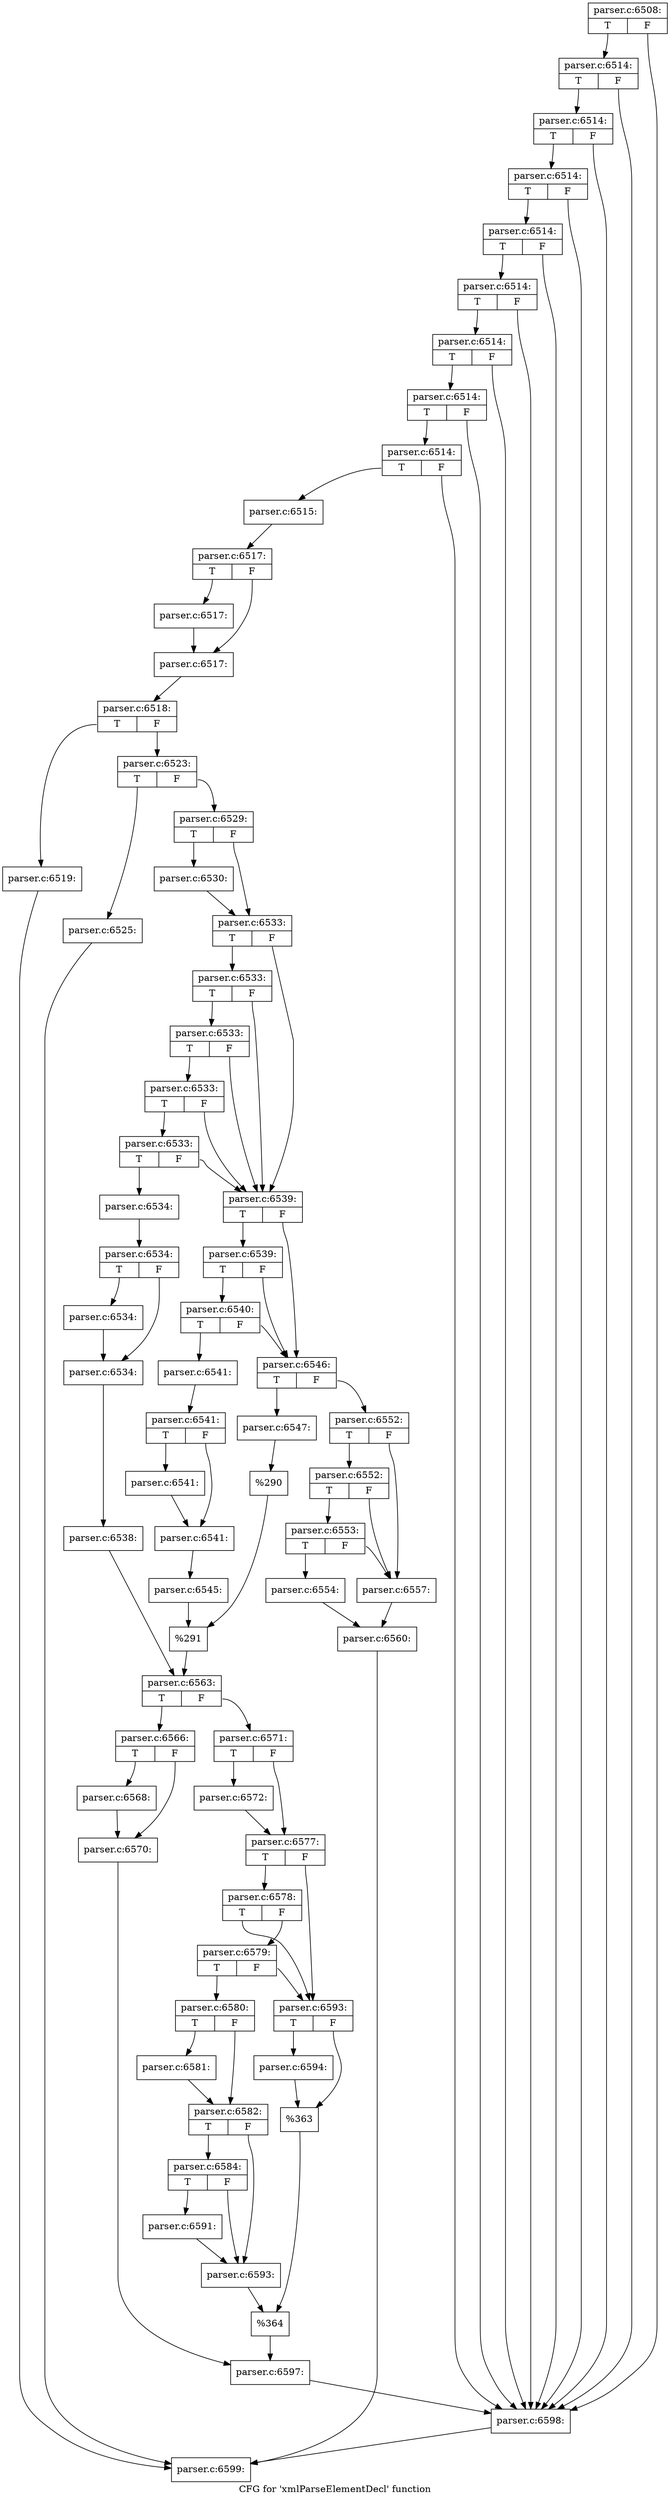digraph "CFG for 'xmlParseElementDecl' function" {
	label="CFG for 'xmlParseElementDecl' function";

	Node0x55d73bae93f0 [shape=record,label="{parser.c:6508:|{<s0>T|<s1>F}}"];
	Node0x55d73bae93f0:s0 -> Node0x55d73baefad0;
	Node0x55d73bae93f0:s1 -> Node0x55d73baef820;
	Node0x55d73baefad0 [shape=record,label="{parser.c:6514:|{<s0>T|<s1>F}}"];
	Node0x55d73baefad0:s0 -> Node0x55d73baefa80;
	Node0x55d73baefad0:s1 -> Node0x55d73baef820;
	Node0x55d73baefa80 [shape=record,label="{parser.c:6514:|{<s0>T|<s1>F}}"];
	Node0x55d73baefa80:s0 -> Node0x55d73baefa30;
	Node0x55d73baefa80:s1 -> Node0x55d73baef820;
	Node0x55d73baefa30 [shape=record,label="{parser.c:6514:|{<s0>T|<s1>F}}"];
	Node0x55d73baefa30:s0 -> Node0x55d73baef9e0;
	Node0x55d73baefa30:s1 -> Node0x55d73baef820;
	Node0x55d73baef9e0 [shape=record,label="{parser.c:6514:|{<s0>T|<s1>F}}"];
	Node0x55d73baef9e0:s0 -> Node0x55d73baef990;
	Node0x55d73baef9e0:s1 -> Node0x55d73baef820;
	Node0x55d73baef990 [shape=record,label="{parser.c:6514:|{<s0>T|<s1>F}}"];
	Node0x55d73baef990:s0 -> Node0x55d73baef940;
	Node0x55d73baef990:s1 -> Node0x55d73baef820;
	Node0x55d73baef940 [shape=record,label="{parser.c:6514:|{<s0>T|<s1>F}}"];
	Node0x55d73baef940:s0 -> Node0x55d73baef8f0;
	Node0x55d73baef940:s1 -> Node0x55d73baef820;
	Node0x55d73baef8f0 [shape=record,label="{parser.c:6514:|{<s0>T|<s1>F}}"];
	Node0x55d73baef8f0:s0 -> Node0x55d73baef870;
	Node0x55d73baef8f0:s1 -> Node0x55d73baef820;
	Node0x55d73baef870 [shape=record,label="{parser.c:6514:|{<s0>T|<s1>F}}"];
	Node0x55d73baef870:s0 -> Node0x55d73baef7d0;
	Node0x55d73baef870:s1 -> Node0x55d73baef820;
	Node0x55d73baef7d0 [shape=record,label="{parser.c:6515:}"];
	Node0x55d73baef7d0 -> Node0x55d73baf2a70;
	Node0x55d73baf2a70 [shape=record,label="{parser.c:6517:|{<s0>T|<s1>F}}"];
	Node0x55d73baf2a70:s0 -> Node0x55d73baf3540;
	Node0x55d73baf2a70:s1 -> Node0x55d73baf3590;
	Node0x55d73baf3540 [shape=record,label="{parser.c:6517:}"];
	Node0x55d73baf3540 -> Node0x55d73baf3590;
	Node0x55d73baf3590 [shape=record,label="{parser.c:6517:}"];
	Node0x55d73baf3590 -> Node0x55d73baf29d0;
	Node0x55d73baf29d0 [shape=record,label="{parser.c:6518:|{<s0>T|<s1>F}}"];
	Node0x55d73baf29d0:s0 -> Node0x55d73baf2a20;
	Node0x55d73baf29d0:s1 -> Node0x55d73baf3e00;
	Node0x55d73baf2a20 [shape=record,label="{parser.c:6519:}"];
	Node0x55d73baf2a20 -> Node0x55d73bae08b0;
	Node0x55d73baf3e00 [shape=record,label="{parser.c:6523:|{<s0>T|<s1>F}}"];
	Node0x55d73baf3e00:s0 -> Node0x55d73baf4950;
	Node0x55d73baf3e00:s1 -> Node0x55d73baf49a0;
	Node0x55d73baf4950 [shape=record,label="{parser.c:6525:}"];
	Node0x55d73baf4950 -> Node0x55d73bae08b0;
	Node0x55d73baf49a0 [shape=record,label="{parser.c:6529:|{<s0>T|<s1>F}}"];
	Node0x55d73baf49a0:s0 -> Node0x55d73baf52a0;
	Node0x55d73baf49a0:s1 -> Node0x55d73baf52f0;
	Node0x55d73baf52a0 [shape=record,label="{parser.c:6530:}"];
	Node0x55d73baf52a0 -> Node0x55d73baf52f0;
	Node0x55d73baf52f0 [shape=record,label="{parser.c:6533:|{<s0>T|<s1>F}}"];
	Node0x55d73baf52f0:s0 -> Node0x55d73baf5d40;
	Node0x55d73baf52f0:s1 -> Node0x55d73baf5bd0;
	Node0x55d73baf5d40 [shape=record,label="{parser.c:6533:|{<s0>T|<s1>F}}"];
	Node0x55d73baf5d40:s0 -> Node0x55d73baf5cf0;
	Node0x55d73baf5d40:s1 -> Node0x55d73baf5bd0;
	Node0x55d73baf5cf0 [shape=record,label="{parser.c:6533:|{<s0>T|<s1>F}}"];
	Node0x55d73baf5cf0:s0 -> Node0x55d73baf5ca0;
	Node0x55d73baf5cf0:s1 -> Node0x55d73baf5bd0;
	Node0x55d73baf5ca0 [shape=record,label="{parser.c:6533:|{<s0>T|<s1>F}}"];
	Node0x55d73baf5ca0:s0 -> Node0x55d73baf5c20;
	Node0x55d73baf5ca0:s1 -> Node0x55d73baf5bd0;
	Node0x55d73baf5c20 [shape=record,label="{parser.c:6533:|{<s0>T|<s1>F}}"];
	Node0x55d73baf5c20:s0 -> Node0x55d73baf5b30;
	Node0x55d73baf5c20:s1 -> Node0x55d73baf5bd0;
	Node0x55d73baf5b30 [shape=record,label="{parser.c:6534:}"];
	Node0x55d73baf5b30 -> Node0x55d73baf76f0;
	Node0x55d73baf76f0 [shape=record,label="{parser.c:6534:|{<s0>T|<s1>F}}"];
	Node0x55d73baf76f0:s0 -> Node0x55d73baf8160;
	Node0x55d73baf76f0:s1 -> Node0x55d73baf81b0;
	Node0x55d73baf8160 [shape=record,label="{parser.c:6534:}"];
	Node0x55d73baf8160 -> Node0x55d73baf81b0;
	Node0x55d73baf81b0 [shape=record,label="{parser.c:6534:}"];
	Node0x55d73baf81b0 -> Node0x55d73baf7650;
	Node0x55d73baf7650 [shape=record,label="{parser.c:6538:}"];
	Node0x55d73baf7650 -> Node0x55d73baf5b80;
	Node0x55d73baf5bd0 [shape=record,label="{parser.c:6539:|{<s0>T|<s1>F}}"];
	Node0x55d73baf5bd0:s0 -> Node0x55d73baf8cb0;
	Node0x55d73baf5bd0:s1 -> Node0x55d73baf8be0;
	Node0x55d73baf8cb0 [shape=record,label="{parser.c:6539:|{<s0>T|<s1>F}}"];
	Node0x55d73baf8cb0:s0 -> Node0x55d73baf8c30;
	Node0x55d73baf8cb0:s1 -> Node0x55d73baf8be0;
	Node0x55d73baf8c30 [shape=record,label="{parser.c:6540:|{<s0>T|<s1>F}}"];
	Node0x55d73baf8c30:s0 -> Node0x55d73baf76a0;
	Node0x55d73baf8c30:s1 -> Node0x55d73baf8be0;
	Node0x55d73baf76a0 [shape=record,label="{parser.c:6541:}"];
	Node0x55d73baf76a0 -> Node0x55d73baf9e30;
	Node0x55d73baf9e30 [shape=record,label="{parser.c:6541:|{<s0>T|<s1>F}}"];
	Node0x55d73baf9e30:s0 -> Node0x55d73bafa8a0;
	Node0x55d73baf9e30:s1 -> Node0x55d73bafa8f0;
	Node0x55d73bafa8a0 [shape=record,label="{parser.c:6541:}"];
	Node0x55d73bafa8a0 -> Node0x55d73bafa8f0;
	Node0x55d73bafa8f0 [shape=record,label="{parser.c:6541:}"];
	Node0x55d73bafa8f0 -> Node0x55d73baf9d90;
	Node0x55d73baf9d90 [shape=record,label="{parser.c:6545:}"];
	Node0x55d73baf9d90 -> Node0x55d73baf8b90;
	Node0x55d73baf8be0 [shape=record,label="{parser.c:6546:|{<s0>T|<s1>F}}"];
	Node0x55d73baf8be0:s0 -> Node0x55d73baf9de0;
	Node0x55d73baf8be0:s1 -> Node0x55d73bafb320;
	Node0x55d73baf9de0 [shape=record,label="{parser.c:6547:}"];
	Node0x55d73baf9de0 -> Node0x55d73bafb2d0;
	Node0x55d73bafb320 [shape=record,label="{parser.c:6552:|{<s0>T|<s1>F}}"];
	Node0x55d73bafb320:s0 -> Node0x55d73bafbf30;
	Node0x55d73bafb320:s1 -> Node0x55d73bafbe60;
	Node0x55d73bafbf30 [shape=record,label="{parser.c:6552:|{<s0>T|<s1>F}}"];
	Node0x55d73bafbf30:s0 -> Node0x55d73bafbeb0;
	Node0x55d73bafbf30:s1 -> Node0x55d73bafbe60;
	Node0x55d73bafbeb0 [shape=record,label="{parser.c:6553:|{<s0>T|<s1>F}}"];
	Node0x55d73bafbeb0:s0 -> Node0x55d73bafbdc0;
	Node0x55d73bafbeb0:s1 -> Node0x55d73bafbe60;
	Node0x55d73bafbdc0 [shape=record,label="{parser.c:6554:}"];
	Node0x55d73bafbdc0 -> Node0x55d73bafbe10;
	Node0x55d73bafbe60 [shape=record,label="{parser.c:6557:}"];
	Node0x55d73bafbe60 -> Node0x55d73bafbe10;
	Node0x55d73bafbe10 [shape=record,label="{parser.c:6560:}"];
	Node0x55d73bafbe10 -> Node0x55d73bae08b0;
	Node0x55d73bafb2d0 [shape=record,label="{%290}"];
	Node0x55d73bafb2d0 -> Node0x55d73baf8b90;
	Node0x55d73baf8b90 [shape=record,label="{%291}"];
	Node0x55d73baf8b90 -> Node0x55d73baf5b80;
	Node0x55d73baf5b80 [shape=record,label="{parser.c:6563:|{<s0>T|<s1>F}}"];
	Node0x55d73baf5b80:s0 -> Node0x55d73bafd990;
	Node0x55d73baf5b80:s1 -> Node0x55d73bafda30;
	Node0x55d73bafd990 [shape=record,label="{parser.c:6566:|{<s0>T|<s1>F}}"];
	Node0x55d73bafd990:s0 -> Node0x55d73bafe230;
	Node0x55d73bafd990:s1 -> Node0x55d73bafe280;
	Node0x55d73bafe230 [shape=record,label="{parser.c:6568:}"];
	Node0x55d73bafe230 -> Node0x55d73bafe280;
	Node0x55d73bafe280 [shape=record,label="{parser.c:6570:}"];
	Node0x55d73bafe280 -> Node0x55d73bafd9e0;
	Node0x55d73bafda30 [shape=record,label="{parser.c:6571:|{<s0>T|<s1>F}}"];
	Node0x55d73bafda30:s0 -> Node0x55d73bafeb20;
	Node0x55d73bafda30:s1 -> Node0x55d73bafeb70;
	Node0x55d73bafeb20 [shape=record,label="{parser.c:6572:}"];
	Node0x55d73bafeb20 -> Node0x55d73bafeb70;
	Node0x55d73bafeb70 [shape=record,label="{parser.c:6577:|{<s0>T|<s1>F}}"];
	Node0x55d73bafeb70:s0 -> Node0x55d73b7f99f0;
	Node0x55d73bafeb70:s1 -> Node0x55d73b756630;
	Node0x55d73b7f99f0 [shape=record,label="{parser.c:6578:|{<s0>T|<s1>F}}"];
	Node0x55d73b7f99f0:s0 -> Node0x55d73b756630;
	Node0x55d73b7f99f0:s1 -> Node0x55d73b7f9970;
	Node0x55d73b7f9970 [shape=record,label="{parser.c:6579:|{<s0>T|<s1>F}}"];
	Node0x55d73b7f9970:s0 -> Node0x55d73b756590;
	Node0x55d73b7f9970:s1 -> Node0x55d73b756630;
	Node0x55d73b756590 [shape=record,label="{parser.c:6580:|{<s0>T|<s1>F}}"];
	Node0x55d73b756590:s0 -> Node0x55d73b7fa670;
	Node0x55d73b756590:s1 -> Node0x55d73b7fa6c0;
	Node0x55d73b7fa670 [shape=record,label="{parser.c:6581:}"];
	Node0x55d73b7fa670 -> Node0x55d73b7fa6c0;
	Node0x55d73b7fa6c0 [shape=record,label="{parser.c:6582:|{<s0>T|<s1>F}}"];
	Node0x55d73b7fa6c0:s0 -> Node0x55d73bb028a0;
	Node0x55d73b7fa6c0:s1 -> Node0x55d73bb02850;
	Node0x55d73bb028a0 [shape=record,label="{parser.c:6584:|{<s0>T|<s1>F}}"];
	Node0x55d73bb028a0:s0 -> Node0x55d73bb02800;
	Node0x55d73bb028a0:s1 -> Node0x55d73bb02850;
	Node0x55d73bb02800 [shape=record,label="{parser.c:6591:}"];
	Node0x55d73bb02800 -> Node0x55d73bb02850;
	Node0x55d73bb02850 [shape=record,label="{parser.c:6593:}"];
	Node0x55d73bb02850 -> Node0x55d73b7565e0;
	Node0x55d73b756630 [shape=record,label="{parser.c:6593:|{<s0>T|<s1>F}}"];
	Node0x55d73b756630:s0 -> Node0x55d73bb03460;
	Node0x55d73b756630:s1 -> Node0x55d73bb034b0;
	Node0x55d73bb03460 [shape=record,label="{parser.c:6594:}"];
	Node0x55d73bb03460 -> Node0x55d73bb034b0;
	Node0x55d73bb034b0 [shape=record,label="{%363}"];
	Node0x55d73bb034b0 -> Node0x55d73b7565e0;
	Node0x55d73b7565e0 [shape=record,label="{%364}"];
	Node0x55d73b7565e0 -> Node0x55d73bafd9e0;
	Node0x55d73bafd9e0 [shape=record,label="{parser.c:6597:}"];
	Node0x55d73bafd9e0 -> Node0x55d73baef820;
	Node0x55d73baef820 [shape=record,label="{parser.c:6598:}"];
	Node0x55d73baef820 -> Node0x55d73bae08b0;
	Node0x55d73bae08b0 [shape=record,label="{parser.c:6599:}"];
}

